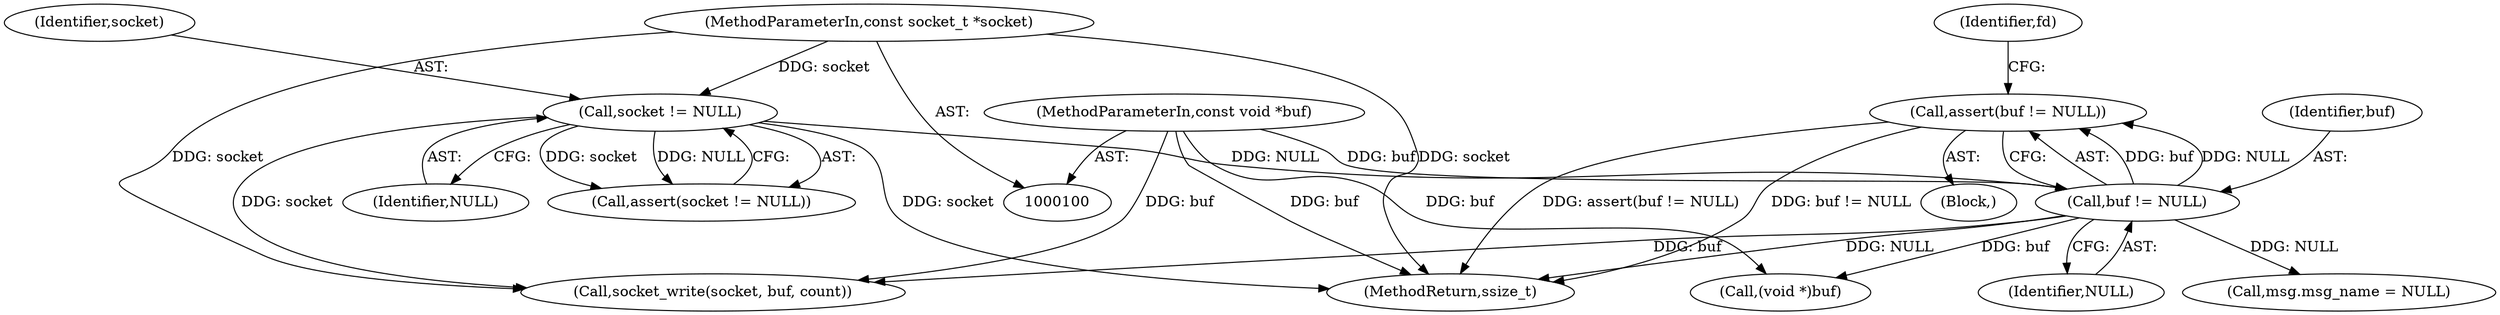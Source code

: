 digraph "0_Android_472271b153c5dc53c28beac55480a8d8434b2d5c_65@API" {
"1000110" [label="(Call,assert(buf != NULL))"];
"1000111" [label="(Call,buf != NULL)"];
"1000102" [label="(MethodParameterIn,const void *buf)"];
"1000107" [label="(Call,socket != NULL)"];
"1000101" [label="(MethodParameterIn,const socket_t *socket)"];
"1000112" [label="(Identifier,buf)"];
"1000109" [label="(Identifier,NULL)"];
"1000214" [label="(MethodReturn,ssize_t)"];
"1000130" [label="(Call,(void *)buf)"];
"1000101" [label="(MethodParameterIn,const socket_t *socket)"];
"1000116" [label="(Identifier,fd)"];
"1000107" [label="(Call,socket != NULL)"];
"1000119" [label="(Call,socket_write(socket, buf, count))"];
"1000160" [label="(Call,msg.msg_name = NULL)"];
"1000106" [label="(Call,assert(socket != NULL))"];
"1000113" [label="(Identifier,NULL)"];
"1000111" [label="(Call,buf != NULL)"];
"1000102" [label="(MethodParameterIn,const void *buf)"];
"1000110" [label="(Call,assert(buf != NULL))"];
"1000105" [label="(Block,)"];
"1000108" [label="(Identifier,socket)"];
"1000110" -> "1000105"  [label="AST: "];
"1000110" -> "1000111"  [label="CFG: "];
"1000111" -> "1000110"  [label="AST: "];
"1000116" -> "1000110"  [label="CFG: "];
"1000110" -> "1000214"  [label="DDG: assert(buf != NULL)"];
"1000110" -> "1000214"  [label="DDG: buf != NULL"];
"1000111" -> "1000110"  [label="DDG: buf"];
"1000111" -> "1000110"  [label="DDG: NULL"];
"1000111" -> "1000113"  [label="CFG: "];
"1000112" -> "1000111"  [label="AST: "];
"1000113" -> "1000111"  [label="AST: "];
"1000111" -> "1000214"  [label="DDG: NULL"];
"1000102" -> "1000111"  [label="DDG: buf"];
"1000107" -> "1000111"  [label="DDG: NULL"];
"1000111" -> "1000119"  [label="DDG: buf"];
"1000111" -> "1000130"  [label="DDG: buf"];
"1000111" -> "1000160"  [label="DDG: NULL"];
"1000102" -> "1000100"  [label="AST: "];
"1000102" -> "1000214"  [label="DDG: buf"];
"1000102" -> "1000119"  [label="DDG: buf"];
"1000102" -> "1000130"  [label="DDG: buf"];
"1000107" -> "1000106"  [label="AST: "];
"1000107" -> "1000109"  [label="CFG: "];
"1000108" -> "1000107"  [label="AST: "];
"1000109" -> "1000107"  [label="AST: "];
"1000106" -> "1000107"  [label="CFG: "];
"1000107" -> "1000214"  [label="DDG: socket"];
"1000107" -> "1000106"  [label="DDG: socket"];
"1000107" -> "1000106"  [label="DDG: NULL"];
"1000101" -> "1000107"  [label="DDG: socket"];
"1000107" -> "1000119"  [label="DDG: socket"];
"1000101" -> "1000100"  [label="AST: "];
"1000101" -> "1000214"  [label="DDG: socket"];
"1000101" -> "1000119"  [label="DDG: socket"];
}
